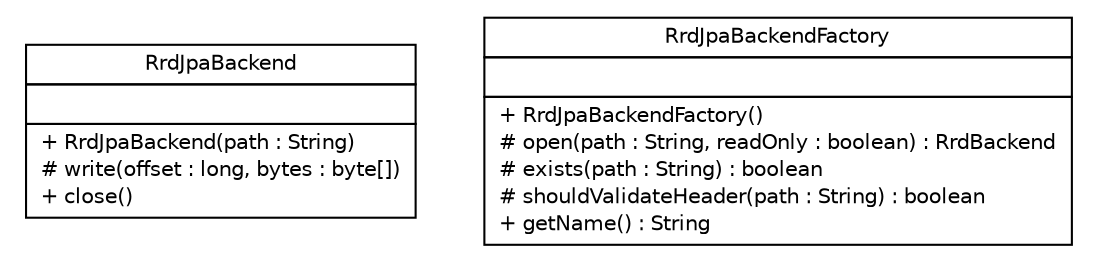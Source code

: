 #!/usr/local/bin/dot
#
# Class diagram 
# Generated by UMLGraph version 5.1 (http://www.umlgraph.org/)
#

digraph G {
	edge [fontname="Helvetica",fontsize=10,labelfontname="Helvetica",labelfontsize=10];
	node [fontname="Helvetica",fontsize=10,shape=plaintext];
	nodesep=0.25;
	ranksep=0.5;
	// net.sereneproject.collector.rrd.RrdJpaBackend
	c246 [label=<<table title="net.sereneproject.collector.rrd.RrdJpaBackend" border="0" cellborder="1" cellspacing="0" cellpadding="2" port="p" href="./RrdJpaBackend.html">
		<tr><td><table border="0" cellspacing="0" cellpadding="1">
<tr><td align="center" balign="center"> RrdJpaBackend </td></tr>
		</table></td></tr>
		<tr><td><table border="0" cellspacing="0" cellpadding="1">
<tr><td align="left" balign="left">  </td></tr>
		</table></td></tr>
		<tr><td><table border="0" cellspacing="0" cellpadding="1">
<tr><td align="left" balign="left"> + RrdJpaBackend(path : String) </td></tr>
<tr><td align="left" balign="left"> # write(offset : long, bytes : byte[]) </td></tr>
<tr><td align="left" balign="left"> + close() </td></tr>
		</table></td></tr>
		</table>>, fontname="Helvetica", fontcolor="black", fontsize=10.0];
	// net.sereneproject.collector.rrd.RrdJpaBackendFactory
	c247 [label=<<table title="net.sereneproject.collector.rrd.RrdJpaBackendFactory" border="0" cellborder="1" cellspacing="0" cellpadding="2" port="p" href="./RrdJpaBackendFactory.html">
		<tr><td><table border="0" cellspacing="0" cellpadding="1">
<tr><td align="center" balign="center"> RrdJpaBackendFactory </td></tr>
		</table></td></tr>
		<tr><td><table border="0" cellspacing="0" cellpadding="1">
<tr><td align="left" balign="left">  </td></tr>
		</table></td></tr>
		<tr><td><table border="0" cellspacing="0" cellpadding="1">
<tr><td align="left" balign="left"> + RrdJpaBackendFactory() </td></tr>
<tr><td align="left" balign="left"> # open(path : String, readOnly : boolean) : RrdBackend </td></tr>
<tr><td align="left" balign="left"> # exists(path : String) : boolean </td></tr>
<tr><td align="left" balign="left"> # shouldValidateHeader(path : String) : boolean </td></tr>
<tr><td align="left" balign="left"> + getName() : String </td></tr>
		</table></td></tr>
		</table>>, fontname="Helvetica", fontcolor="black", fontsize=10.0];
}

